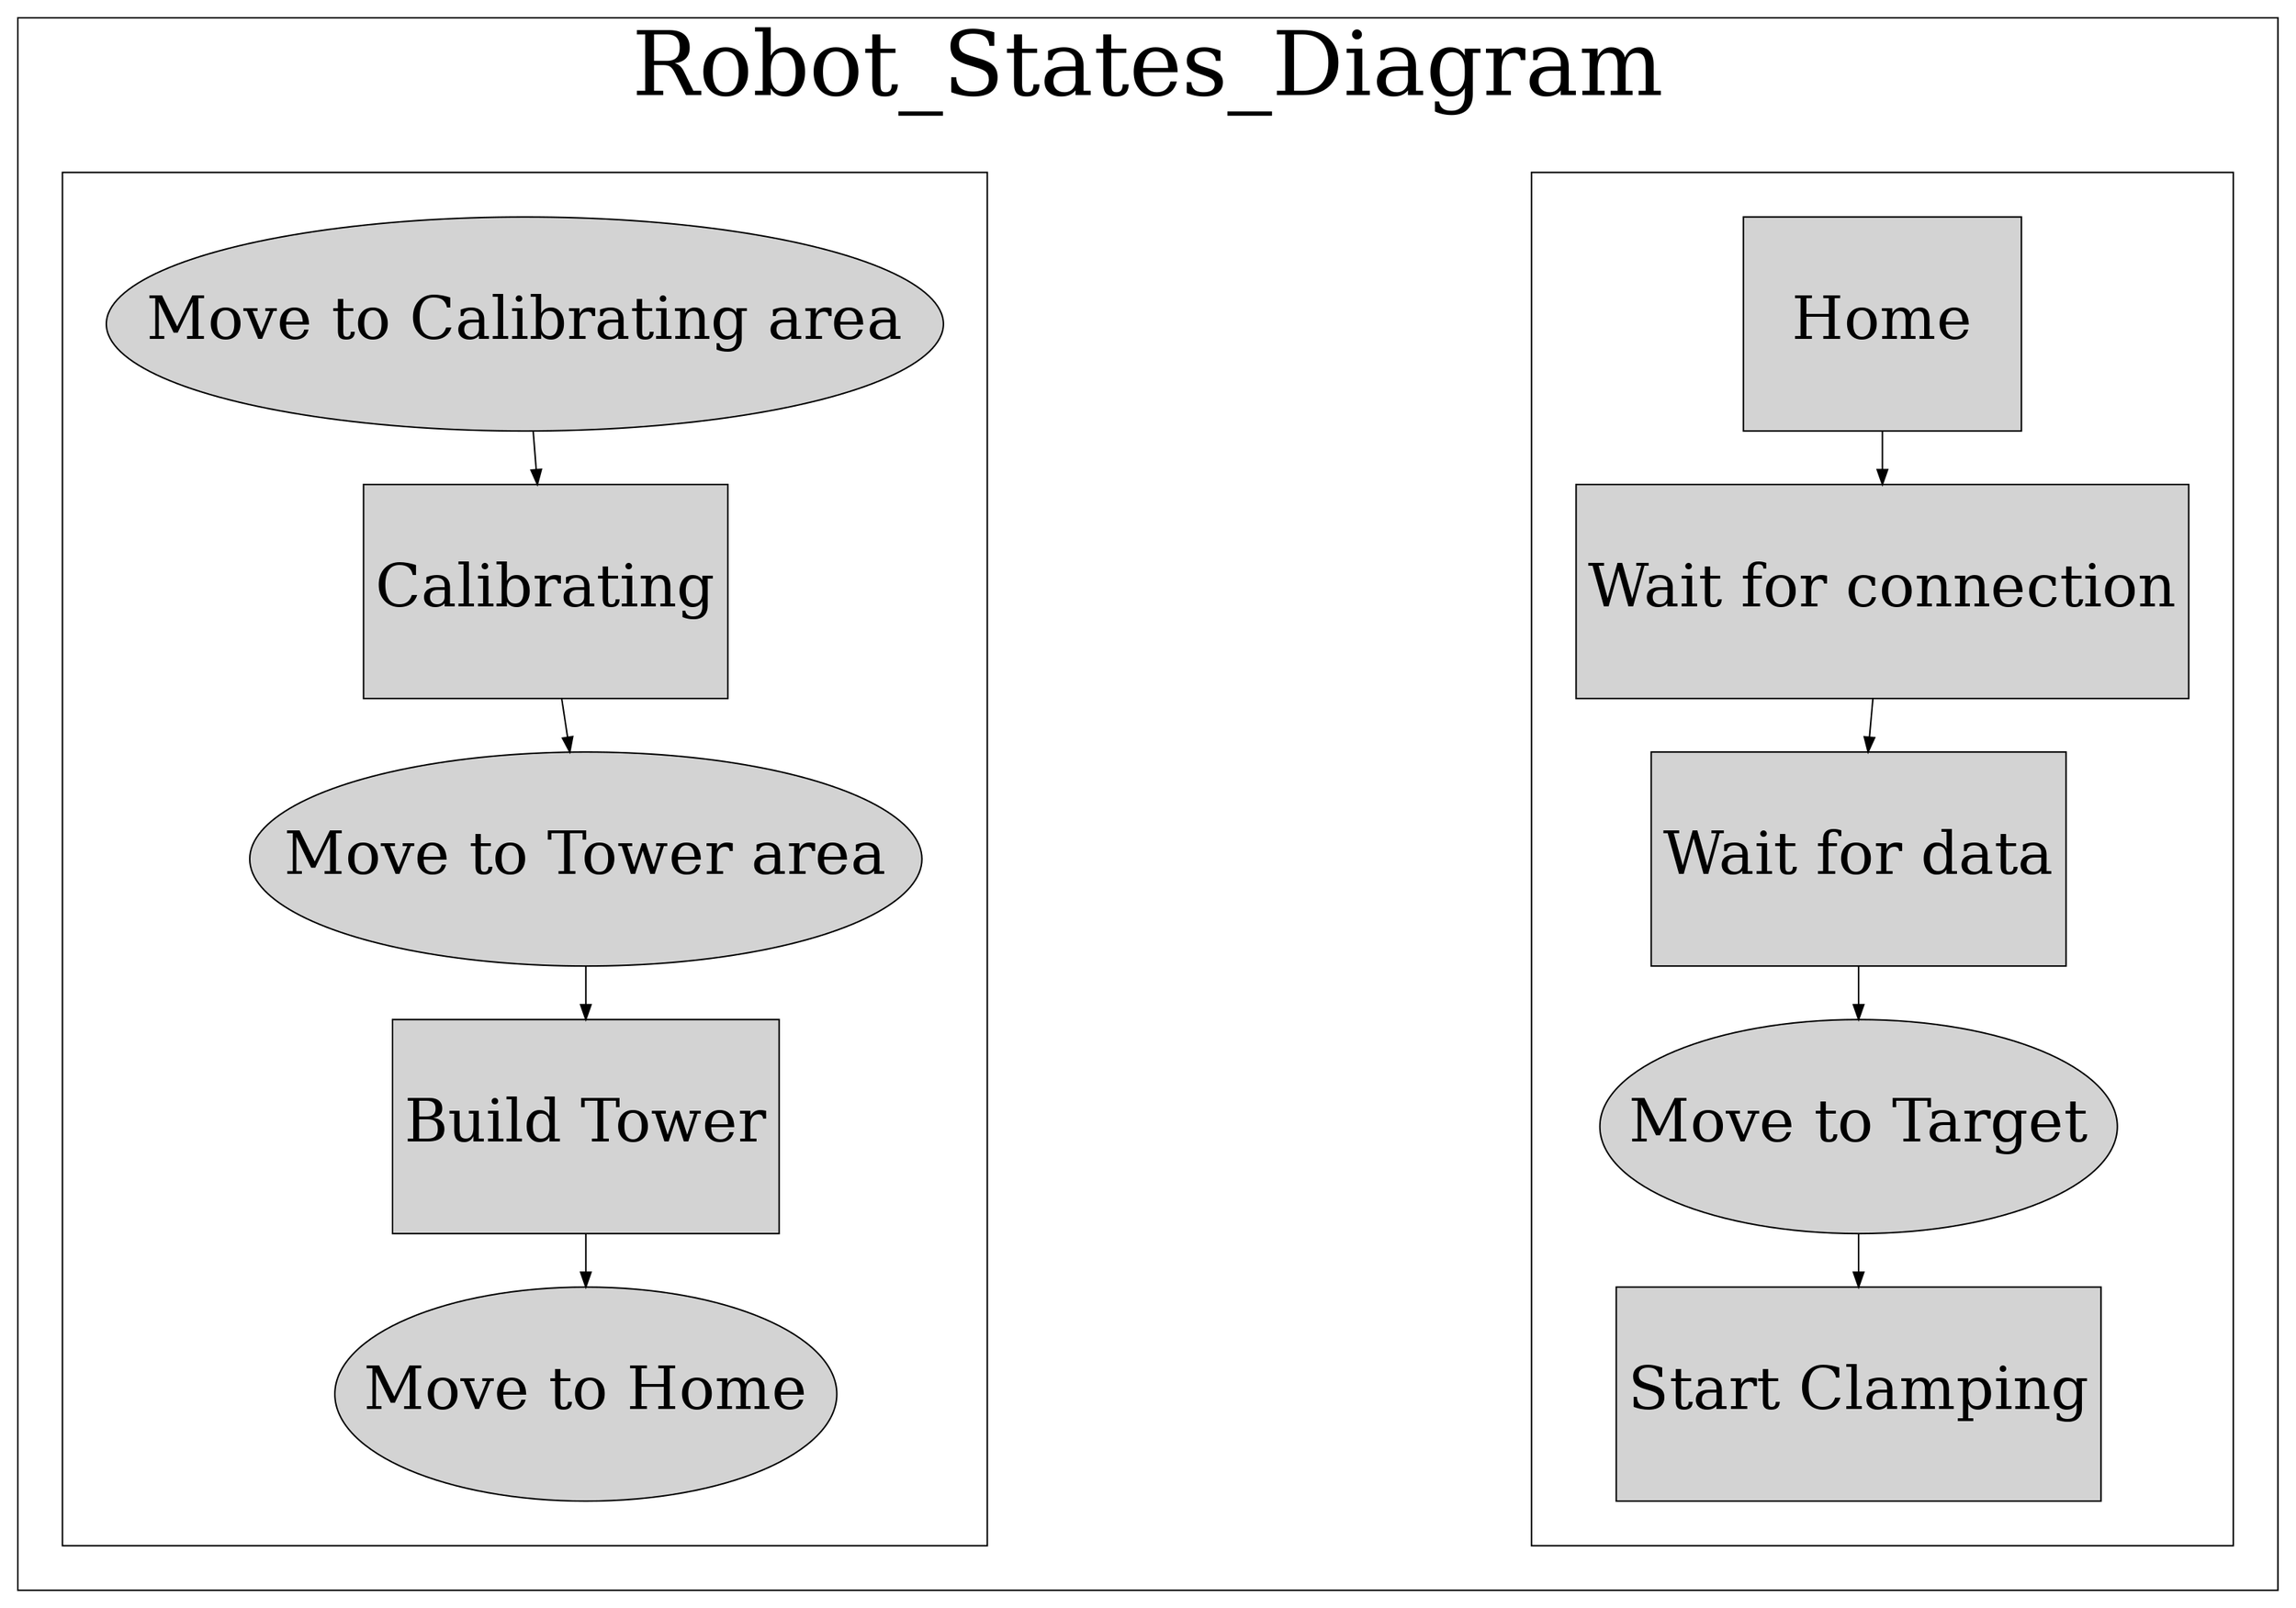 digraph G {
    

    subgraph cluster0 {
        graph [label = "Robot_States_Diagram"; margin = 30; fontsize = 60;];
        
        edge [splines = curved;];
        
        node [shape = ellipse; style = filled; fontsize = "18"; height = 2; width = 2.6; fontsize = 40;];
        action_state_1 [label = "Move to Target";];
        action_state_2 [label = "Move to Calibrating area";];
        action_state_3 [label = "Move to Tower area";];
        dir = "right";
        action_state_4 [label = "Move to Home";];
        
        
        node [shape = rectangle; style = filled; fontsize = "18"; height = 2; width = 2.6; fontsize = 40;];
        program_state_1 [label = "Home";];
        program_state_2 [label = "Wait for connection";];
        program_state_3 [label = "Wait for data";];
        program_state_4 [label = "Start Clamping";];
        program_state_5 [label = "Calibrating";];
        program_state_6 [label = "Build Tower";];
        

        
        subgraph cluster0 {
            label = "";
           
            rank = same;
            
            program_state_1 -> program_state_2;
            program_state_2 -> program_state_3;
            program_state_3 -> action_state_1;
            action_state_1 -> program_state_4;
        }
        
        subgraph cluster1 {
            label = "";
            
            rank = same;
            action_state_2 -> program_state_5;
            program_state_5 -> action_state_3;
            action_state_3 -> program_state_6;
            program_state_6 -> action_state_4;
        }
        
       
        
        invisible_node [style = invis;width = 0;height = 0;shape = none;];
        invisible_node -> action_state_3 [style = invis;];
        invisible_node -> program_state_3 [style = invis;];
    }
}

